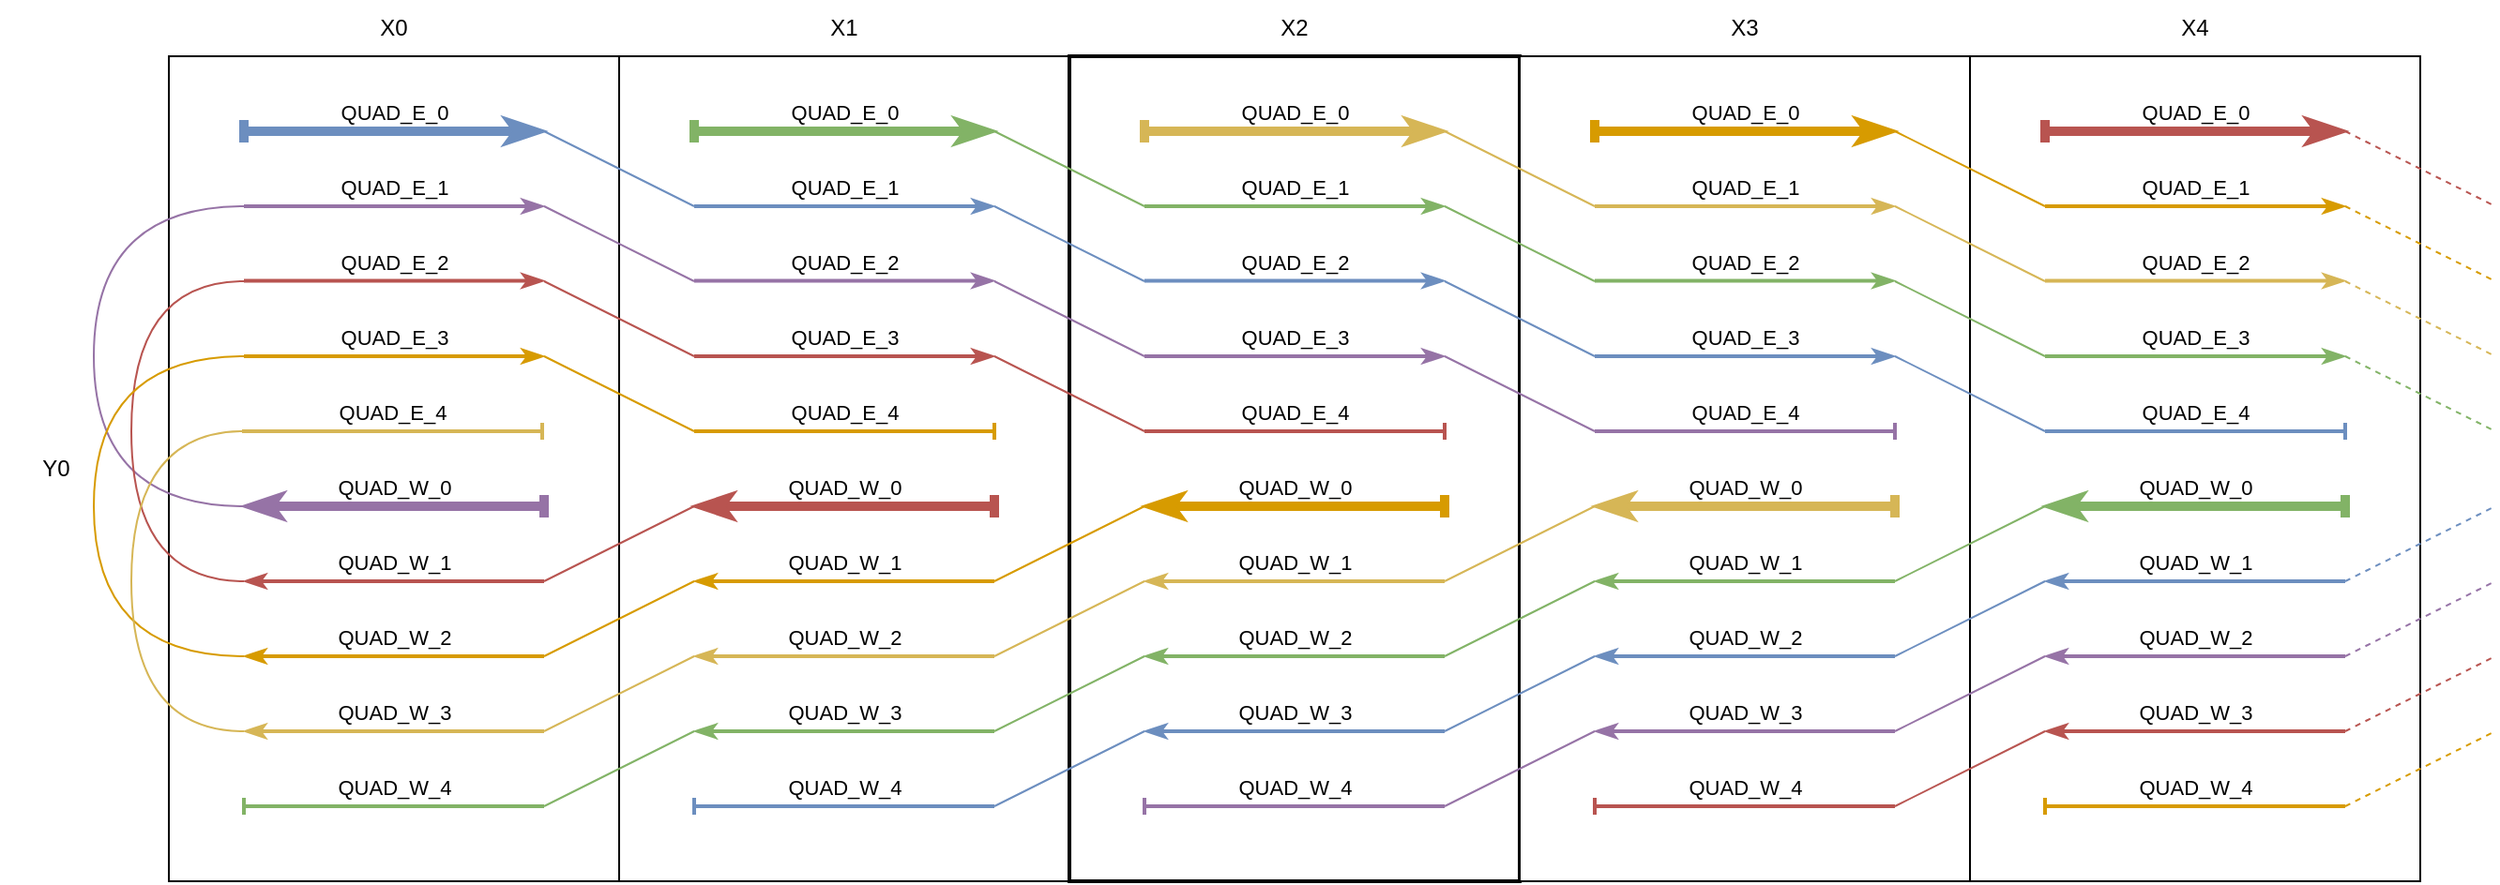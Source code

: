 <mxfile version="27.0.9">
  <diagram name="Page-1" id="c_VZa1kq2EoQ4XZcFBsR">
    <mxGraphModel dx="2277" dy="991" grid="1" gridSize="10" guides="1" tooltips="1" connect="1" arrows="1" fold="1" page="1" pageScale="1" pageWidth="850" pageHeight="1100" math="0" shadow="0">
      <root>
        <mxCell id="0" />
        <mxCell id="1" parent="0" />
        <mxCell id="vzc8XZbFBflK5kjrjfG_-7" value="" style="rounded=0;whiteSpace=wrap;html=1;" vertex="1" parent="1">
          <mxGeometry x="320" y="80" width="240" height="440" as="geometry" />
        </mxCell>
        <mxCell id="vzc8XZbFBflK5kjrjfG_-13" value="" style="rounded=0;whiteSpace=wrap;html=1;strokeWidth=2;" vertex="1" parent="1">
          <mxGeometry x="560" y="80" width="240" height="440" as="geometry" />
        </mxCell>
        <mxCell id="vzc8XZbFBflK5kjrjfG_-14" value="" style="rounded=0;whiteSpace=wrap;html=1;" vertex="1" parent="1">
          <mxGeometry x="800" y="80" width="240" height="440" as="geometry" />
        </mxCell>
        <mxCell id="vzc8XZbFBflK5kjrjfG_-15" value="" style="rounded=0;whiteSpace=wrap;html=1;" vertex="1" parent="1">
          <mxGeometry x="1040" y="80" width="240" height="440" as="geometry" />
        </mxCell>
        <mxCell id="vzc8XZbFBflK5kjrjfG_-5" value="" style="rounded=0;whiteSpace=wrap;html=1;" vertex="1" parent="1">
          <mxGeometry x="80" y="80" width="240" height="440" as="geometry" />
        </mxCell>
        <mxCell id="guAKBY9zXK_D3ZB1R3vA-9" value="&lt;div&gt;QUAD_E_0&lt;/div&gt;" style="endArrow=classicThin;html=1;rounded=0;startArrow=baseDash;startFill=0;strokeWidth=5;endFill=1;fillColor=#dae8fc;strokeColor=#6c8ebf;" parent="1" edge="1">
          <mxGeometry x="0.001" y="10" width="50" height="50" relative="1" as="geometry">
            <mxPoint x="120" y="120" as="sourcePoint" />
            <mxPoint x="280" y="120" as="targetPoint" />
            <mxPoint as="offset" />
          </mxGeometry>
        </mxCell>
        <mxCell id="guAKBY9zXK_D3ZB1R3vA-14" value="&lt;div&gt;QUAD_E_1&lt;/div&gt;" style="endArrow=classicThin;html=1;rounded=0;startArrow=none;startFill=0;endFill=1;fillColor=#e1d5e7;strokeColor=#9673a6;strokeWidth=2;" parent="1" edge="1">
          <mxGeometry x="0.001" y="10" width="50" height="50" relative="1" as="geometry">
            <mxPoint x="120" y="160" as="sourcePoint" />
            <mxPoint x="280" y="160" as="targetPoint" />
            <mxPoint as="offset" />
          </mxGeometry>
        </mxCell>
        <mxCell id="guAKBY9zXK_D3ZB1R3vA-15" value="&lt;div&gt;QUAD_E_2&lt;/div&gt;" style="endArrow=classicThin;html=1;rounded=0;startArrow=none;startFill=0;endFill=1;fillColor=#f8cecc;strokeColor=#b85450;strokeWidth=2;" parent="1" edge="1">
          <mxGeometry y="10" width="50" height="50" relative="1" as="geometry">
            <mxPoint x="120" y="199.76" as="sourcePoint" />
            <mxPoint x="280" y="199.76" as="targetPoint" />
            <mxPoint as="offset" />
          </mxGeometry>
        </mxCell>
        <mxCell id="guAKBY9zXK_D3ZB1R3vA-16" value="&lt;div&gt;QUAD_E_3&lt;/div&gt;" style="endArrow=classicThin;html=1;rounded=0;startArrow=none;startFill=0;endFill=1;fillColor=#ffe6cc;strokeColor=#d79b00;strokeWidth=2;" parent="1" edge="1">
          <mxGeometry y="10" width="50" height="50" relative="1" as="geometry">
            <mxPoint x="120" y="240" as="sourcePoint" />
            <mxPoint x="280" y="240" as="targetPoint" />
            <mxPoint as="offset" />
          </mxGeometry>
        </mxCell>
        <mxCell id="guAKBY9zXK_D3ZB1R3vA-17" value="&lt;div&gt;QUAD_E_4&lt;/div&gt;" style="endArrow=baseDash;html=1;rounded=0;endFill=0;startArrow=none;startFill=0;strokeWidth=2;movable=1;resizable=1;rotatable=1;deletable=1;editable=1;locked=0;connectable=1;fillColor=#fff2cc;strokeColor=#d6b656;" parent="1" edge="1">
          <mxGeometry x="0.001" y="10" width="50" height="50" relative="1" as="geometry">
            <mxPoint x="119" y="280" as="sourcePoint" />
            <mxPoint x="279" y="280" as="targetPoint" />
            <mxPoint as="offset" />
          </mxGeometry>
        </mxCell>
        <mxCell id="guAKBY9zXK_D3ZB1R3vA-19" value="&lt;div&gt;QUAD_E_0&lt;/div&gt;" style="endArrow=classicThin;html=1;rounded=0;startArrow=baseDash;startFill=0;strokeWidth=5;endFill=1;fillColor=#d5e8d4;strokeColor=#82b366;" parent="1" edge="1">
          <mxGeometry x="0.001" y="10" width="50" height="50" relative="1" as="geometry">
            <mxPoint x="360" y="120" as="sourcePoint" />
            <mxPoint x="520" y="120" as="targetPoint" />
            <mxPoint as="offset" />
          </mxGeometry>
        </mxCell>
        <mxCell id="guAKBY9zXK_D3ZB1R3vA-20" value="&lt;div&gt;QUAD_E_1&lt;/div&gt;" style="endArrow=classicThin;html=1;rounded=0;endFill=1;fillColor=#dae8fc;strokeColor=#6c8ebf;strokeWidth=2;" parent="1" edge="1">
          <mxGeometry x="0.001" y="10" width="50" height="50" relative="1" as="geometry">
            <mxPoint x="360" y="160" as="sourcePoint" />
            <mxPoint x="520" y="160" as="targetPoint" />
            <mxPoint as="offset" />
          </mxGeometry>
        </mxCell>
        <mxCell id="guAKBY9zXK_D3ZB1R3vA-21" value="&lt;div&gt;QUAD_E_2&lt;/div&gt;" style="endArrow=classicThin;html=1;rounded=0;endFill=1;fillColor=#e1d5e7;strokeColor=#9673a6;strokeWidth=2;" parent="1" edge="1">
          <mxGeometry y="10" width="50" height="50" relative="1" as="geometry">
            <mxPoint x="360" y="199.76" as="sourcePoint" />
            <mxPoint x="520" y="199.76" as="targetPoint" />
            <mxPoint as="offset" />
          </mxGeometry>
        </mxCell>
        <mxCell id="guAKBY9zXK_D3ZB1R3vA-22" value="&lt;div&gt;QUAD_E_3&lt;/div&gt;" style="endArrow=classicThin;html=1;rounded=0;endFill=1;fillColor=#f8cecc;strokeColor=#b85450;strokeWidth=2;" parent="1" edge="1">
          <mxGeometry y="10" width="50" height="50" relative="1" as="geometry">
            <mxPoint x="360" y="240" as="sourcePoint" />
            <mxPoint x="520" y="240" as="targetPoint" />
            <mxPoint as="offset" />
          </mxGeometry>
        </mxCell>
        <mxCell id="guAKBY9zXK_D3ZB1R3vA-23" value="&lt;div&gt;QUAD_E_4&lt;/div&gt;" style="endArrow=baseDash;html=1;rounded=0;endFill=0;strokeWidth=2;fillColor=#ffe6cc;strokeColor=#d79b00;" parent="1" edge="1">
          <mxGeometry x="0.001" y="10" width="50" height="50" relative="1" as="geometry">
            <mxPoint x="360" y="280" as="sourcePoint" />
            <mxPoint x="520" y="280" as="targetPoint" />
            <mxPoint as="offset" />
          </mxGeometry>
        </mxCell>
        <mxCell id="guAKBY9zXK_D3ZB1R3vA-31" value="&lt;div&gt;QUAD_E_0&lt;/div&gt;" style="endArrow=classicThin;html=1;rounded=0;startArrow=baseDash;startFill=0;strokeWidth=5;endFill=1;fillColor=#fff2cc;strokeColor=#d6b656;" parent="1" edge="1">
          <mxGeometry x="0.001" y="10" width="50" height="50" relative="1" as="geometry">
            <mxPoint x="600" y="120" as="sourcePoint" />
            <mxPoint x="760" y="120" as="targetPoint" />
            <mxPoint as="offset" />
          </mxGeometry>
        </mxCell>
        <mxCell id="guAKBY9zXK_D3ZB1R3vA-32" value="&lt;div&gt;QUAD_E_1&lt;/div&gt;" style="endArrow=classicThin;html=1;rounded=0;endFill=1;fillColor=#d5e8d4;strokeColor=#82b366;strokeWidth=2;" parent="1" edge="1">
          <mxGeometry x="0.001" y="10" width="50" height="50" relative="1" as="geometry">
            <mxPoint x="600" y="160" as="sourcePoint" />
            <mxPoint x="760" y="160" as="targetPoint" />
            <mxPoint as="offset" />
          </mxGeometry>
        </mxCell>
        <mxCell id="guAKBY9zXK_D3ZB1R3vA-33" value="&lt;div&gt;QUAD_E_2&lt;/div&gt;" style="endArrow=classicThin;html=1;rounded=0;endFill=1;fillColor=#dae8fc;strokeColor=#6c8ebf;strokeWidth=2;" parent="1" edge="1">
          <mxGeometry y="10" width="50" height="50" relative="1" as="geometry">
            <mxPoint x="600" y="199.76" as="sourcePoint" />
            <mxPoint x="760" y="199.76" as="targetPoint" />
            <mxPoint as="offset" />
          </mxGeometry>
        </mxCell>
        <mxCell id="guAKBY9zXK_D3ZB1R3vA-34" value="&lt;div&gt;QUAD_E_3&lt;/div&gt;" style="endArrow=classicThin;html=1;rounded=0;endFill=1;fillColor=#e1d5e7;strokeColor=#9673a6;strokeWidth=2;" parent="1" edge="1">
          <mxGeometry y="10" width="50" height="50" relative="1" as="geometry">
            <mxPoint x="600" y="240" as="sourcePoint" />
            <mxPoint x="760" y="240" as="targetPoint" />
            <mxPoint as="offset" />
          </mxGeometry>
        </mxCell>
        <mxCell id="guAKBY9zXK_D3ZB1R3vA-35" value="&lt;div&gt;QUAD_E_4&lt;/div&gt;" style="endArrow=baseDash;html=1;rounded=0;endFill=0;strokeWidth=2;fillColor=#f8cecc;strokeColor=#b85450;" parent="1" edge="1">
          <mxGeometry x="0.001" y="10" width="50" height="50" relative="1" as="geometry">
            <mxPoint x="600" y="280" as="sourcePoint" />
            <mxPoint x="760" y="280" as="targetPoint" />
            <mxPoint as="offset" />
          </mxGeometry>
        </mxCell>
        <mxCell id="guAKBY9zXK_D3ZB1R3vA-37" value="&lt;div&gt;QUAD_E_0&lt;/div&gt;" style="endArrow=classicThin;html=1;rounded=0;startArrow=baseDash;startFill=0;strokeWidth=5;endFill=1;fillColor=#ffe6cc;strokeColor=#d79b00;" parent="1" edge="1">
          <mxGeometry x="0.001" y="10" width="50" height="50" relative="1" as="geometry">
            <mxPoint x="840" y="120" as="sourcePoint" />
            <mxPoint x="1000" y="120" as="targetPoint" />
            <mxPoint as="offset" />
          </mxGeometry>
        </mxCell>
        <mxCell id="guAKBY9zXK_D3ZB1R3vA-38" value="&lt;div&gt;QUAD_E_1&lt;/div&gt;" style="endArrow=classicThin;html=1;rounded=0;endFill=1;fillColor=#fff2cc;strokeColor=#d6b656;strokeWidth=2;" parent="1" edge="1">
          <mxGeometry x="0.001" y="10" width="50" height="50" relative="1" as="geometry">
            <mxPoint x="840" y="160" as="sourcePoint" />
            <mxPoint x="1000" y="160" as="targetPoint" />
            <mxPoint as="offset" />
          </mxGeometry>
        </mxCell>
        <mxCell id="guAKBY9zXK_D3ZB1R3vA-39" value="&lt;div&gt;QUAD_E_2&lt;/div&gt;" style="endArrow=classicThin;html=1;rounded=0;endFill=1;fillColor=#d5e8d4;strokeColor=#82b366;strokeWidth=2;" parent="1" edge="1">
          <mxGeometry y="10" width="50" height="50" relative="1" as="geometry">
            <mxPoint x="840" y="199.76" as="sourcePoint" />
            <mxPoint x="1000" y="199.76" as="targetPoint" />
            <mxPoint as="offset" />
          </mxGeometry>
        </mxCell>
        <mxCell id="guAKBY9zXK_D3ZB1R3vA-40" value="&lt;div&gt;QUAD_E_3&lt;/div&gt;" style="endArrow=classicThin;html=1;rounded=0;endFill=1;fillColor=#dae8fc;strokeColor=#6c8ebf;strokeWidth=2;" parent="1" edge="1">
          <mxGeometry y="10" width="50" height="50" relative="1" as="geometry">
            <mxPoint x="840" y="240" as="sourcePoint" />
            <mxPoint x="1000" y="240" as="targetPoint" />
            <mxPoint as="offset" />
          </mxGeometry>
        </mxCell>
        <mxCell id="guAKBY9zXK_D3ZB1R3vA-41" value="&lt;div&gt;QUAD_E_4&lt;/div&gt;" style="endArrow=baseDash;html=1;rounded=0;endFill=0;strokeWidth=2;fillColor=#e1d5e7;strokeColor=#9673a6;" parent="1" edge="1">
          <mxGeometry x="0.001" y="10" width="50" height="50" relative="1" as="geometry">
            <mxPoint x="840" y="280" as="sourcePoint" />
            <mxPoint x="1000" y="280" as="targetPoint" />
            <mxPoint as="offset" />
          </mxGeometry>
        </mxCell>
        <mxCell id="guAKBY9zXK_D3ZB1R3vA-43" value="&lt;div&gt;QUAD_E_0&lt;/div&gt;" style="endArrow=classicThin;html=1;rounded=0;startArrow=baseDash;startFill=0;strokeWidth=5;endFill=1;fillColor=#f8cecc;strokeColor=#b85450;" parent="1" edge="1">
          <mxGeometry x="0.001" y="10" width="50" height="50" relative="1" as="geometry">
            <mxPoint x="1080" y="120" as="sourcePoint" />
            <mxPoint x="1240" y="120" as="targetPoint" />
            <mxPoint as="offset" />
          </mxGeometry>
        </mxCell>
        <mxCell id="guAKBY9zXK_D3ZB1R3vA-44" value="&lt;div&gt;QUAD_E_1&lt;/div&gt;" style="endArrow=classicThin;html=1;rounded=0;endFill=1;fillColor=#ffe6cc;strokeColor=#d79b00;strokeWidth=2;" parent="1" edge="1">
          <mxGeometry x="0.001" y="10" width="50" height="50" relative="1" as="geometry">
            <mxPoint x="1080" y="160" as="sourcePoint" />
            <mxPoint x="1240" y="160" as="targetPoint" />
            <mxPoint as="offset" />
          </mxGeometry>
        </mxCell>
        <mxCell id="guAKBY9zXK_D3ZB1R3vA-45" value="&lt;div&gt;QUAD_E_2&lt;/div&gt;" style="endArrow=classicThin;html=1;rounded=0;endFill=1;fillColor=#fff2cc;strokeColor=#d6b656;strokeWidth=2;" parent="1" edge="1">
          <mxGeometry y="10" width="50" height="50" relative="1" as="geometry">
            <mxPoint x="1080" y="199.76" as="sourcePoint" />
            <mxPoint x="1240" y="199.76" as="targetPoint" />
            <mxPoint as="offset" />
          </mxGeometry>
        </mxCell>
        <mxCell id="guAKBY9zXK_D3ZB1R3vA-46" value="&lt;div&gt;QUAD_E_3&lt;/div&gt;" style="endArrow=classicThin;html=1;rounded=0;endFill=1;fillColor=#d5e8d4;strokeColor=#82b366;strokeWidth=2;" parent="1" edge="1">
          <mxGeometry y="10" width="50" height="50" relative="1" as="geometry">
            <mxPoint x="1080" y="240" as="sourcePoint" />
            <mxPoint x="1240" y="240" as="targetPoint" />
            <mxPoint as="offset" />
          </mxGeometry>
        </mxCell>
        <mxCell id="guAKBY9zXK_D3ZB1R3vA-47" value="&lt;div&gt;QUAD_E_4&lt;/div&gt;" style="endArrow=baseDash;html=1;rounded=0;endFill=0;strokeWidth=2;fillColor=#dae8fc;strokeColor=#6c8ebf;" parent="1" edge="1">
          <mxGeometry x="0.001" y="10" width="50" height="50" relative="1" as="geometry">
            <mxPoint x="1080" y="280" as="sourcePoint" />
            <mxPoint x="1240" y="280" as="targetPoint" />
            <mxPoint as="offset" />
          </mxGeometry>
        </mxCell>
        <mxCell id="guAKBY9zXK_D3ZB1R3vA-50" value="" style="edgeStyle=none;orthogonalLoop=1;jettySize=auto;html=1;rounded=0;endArrow=none;startFill=0;fillColor=#dae8fc;strokeColor=#6c8ebf;strokeWidth=1;" parent="1" edge="1">
          <mxGeometry width="80" relative="1" as="geometry">
            <mxPoint x="280" y="120" as="sourcePoint" />
            <mxPoint x="360" y="160" as="targetPoint" />
            <Array as="points" />
          </mxGeometry>
        </mxCell>
        <mxCell id="guAKBY9zXK_D3ZB1R3vA-51" value="" style="edgeStyle=none;orthogonalLoop=1;jettySize=auto;html=1;rounded=0;endArrow=none;startFill=0;fillColor=#e1d5e7;strokeColor=#9673a6;strokeWidth=1;" parent="1" edge="1">
          <mxGeometry width="80" relative="1" as="geometry">
            <mxPoint x="280" y="160" as="sourcePoint" />
            <mxPoint x="360" y="200" as="targetPoint" />
            <Array as="points" />
          </mxGeometry>
        </mxCell>
        <mxCell id="guAKBY9zXK_D3ZB1R3vA-52" value="" style="edgeStyle=none;orthogonalLoop=1;jettySize=auto;html=1;rounded=0;endArrow=none;startFill=0;fillColor=#f8cecc;strokeColor=#b85450;strokeWidth=1;" parent="1" edge="1">
          <mxGeometry width="80" relative="1" as="geometry">
            <mxPoint x="280" y="200" as="sourcePoint" />
            <mxPoint x="360" y="240" as="targetPoint" />
            <Array as="points" />
          </mxGeometry>
        </mxCell>
        <mxCell id="guAKBY9zXK_D3ZB1R3vA-53" value="" style="edgeStyle=none;orthogonalLoop=1;jettySize=auto;html=1;rounded=0;endArrow=none;startFill=0;fillColor=#ffe6cc;strokeColor=#d79b00;strokeWidth=1;" parent="1" edge="1">
          <mxGeometry width="80" relative="1" as="geometry">
            <mxPoint x="280" y="240" as="sourcePoint" />
            <mxPoint x="360" y="280" as="targetPoint" />
            <Array as="points" />
          </mxGeometry>
        </mxCell>
        <mxCell id="guAKBY9zXK_D3ZB1R3vA-54" value="" style="edgeStyle=none;orthogonalLoop=1;jettySize=auto;html=1;rounded=0;endArrow=none;startFill=0;fillColor=#d5e8d4;strokeColor=#82b366;strokeWidth=1;" parent="1" edge="1">
          <mxGeometry width="80" relative="1" as="geometry">
            <mxPoint x="520" y="120" as="sourcePoint" />
            <mxPoint x="600" y="160" as="targetPoint" />
            <Array as="points" />
          </mxGeometry>
        </mxCell>
        <mxCell id="guAKBY9zXK_D3ZB1R3vA-55" value="" style="edgeStyle=none;orthogonalLoop=1;jettySize=auto;html=1;rounded=0;endArrow=none;startFill=0;fillColor=#dae8fc;strokeColor=#6c8ebf;strokeWidth=1;" parent="1" edge="1">
          <mxGeometry width="80" relative="1" as="geometry">
            <mxPoint x="520" y="160" as="sourcePoint" />
            <mxPoint x="600" y="200" as="targetPoint" />
            <Array as="points" />
          </mxGeometry>
        </mxCell>
        <mxCell id="guAKBY9zXK_D3ZB1R3vA-56" value="" style="edgeStyle=none;orthogonalLoop=1;jettySize=auto;html=1;rounded=0;endArrow=none;startFill=0;fillColor=#e1d5e7;strokeColor=#9673a6;strokeWidth=1;" parent="1" edge="1">
          <mxGeometry width="80" relative="1" as="geometry">
            <mxPoint x="520" y="200" as="sourcePoint" />
            <mxPoint x="600" y="240" as="targetPoint" />
            <Array as="points" />
          </mxGeometry>
        </mxCell>
        <mxCell id="guAKBY9zXK_D3ZB1R3vA-57" value="" style="edgeStyle=none;orthogonalLoop=1;jettySize=auto;html=1;rounded=0;endArrow=none;startFill=0;fillColor=#f8cecc;strokeColor=#b85450;strokeWidth=1;" parent="1" edge="1">
          <mxGeometry width="80" relative="1" as="geometry">
            <mxPoint x="520" y="240" as="sourcePoint" />
            <mxPoint x="600" y="280" as="targetPoint" />
            <Array as="points" />
          </mxGeometry>
        </mxCell>
        <mxCell id="guAKBY9zXK_D3ZB1R3vA-58" value="" style="edgeStyle=none;orthogonalLoop=1;jettySize=auto;html=1;rounded=0;endArrow=none;startFill=0;fillColor=#fff2cc;strokeColor=#d6b656;strokeWidth=1;" parent="1" edge="1">
          <mxGeometry width="80" relative="1" as="geometry">
            <mxPoint x="760" y="120" as="sourcePoint" />
            <mxPoint x="840" y="160" as="targetPoint" />
            <Array as="points" />
          </mxGeometry>
        </mxCell>
        <mxCell id="guAKBY9zXK_D3ZB1R3vA-59" value="" style="edgeStyle=none;orthogonalLoop=1;jettySize=auto;html=1;rounded=0;endArrow=none;startFill=0;fillColor=#d5e8d4;strokeColor=#82b366;strokeWidth=1;" parent="1" edge="1">
          <mxGeometry width="80" relative="1" as="geometry">
            <mxPoint x="760" y="160" as="sourcePoint" />
            <mxPoint x="840" y="200" as="targetPoint" />
            <Array as="points" />
          </mxGeometry>
        </mxCell>
        <mxCell id="guAKBY9zXK_D3ZB1R3vA-60" value="" style="edgeStyle=none;orthogonalLoop=1;jettySize=auto;html=1;rounded=0;endArrow=none;startFill=0;fillColor=#dae8fc;strokeColor=#6c8ebf;strokeWidth=1;" parent="1" edge="1">
          <mxGeometry width="80" relative="1" as="geometry">
            <mxPoint x="760" y="200" as="sourcePoint" />
            <mxPoint x="840" y="240" as="targetPoint" />
            <Array as="points" />
          </mxGeometry>
        </mxCell>
        <mxCell id="guAKBY9zXK_D3ZB1R3vA-61" value="" style="edgeStyle=none;orthogonalLoop=1;jettySize=auto;html=1;rounded=0;endArrow=none;startFill=0;fillColor=#e1d5e7;strokeColor=#9673a6;strokeWidth=1;" parent="1" edge="1">
          <mxGeometry width="80" relative="1" as="geometry">
            <mxPoint x="760" y="240" as="sourcePoint" />
            <mxPoint x="840" y="280" as="targetPoint" />
            <Array as="points" />
          </mxGeometry>
        </mxCell>
        <mxCell id="guAKBY9zXK_D3ZB1R3vA-62" value="" style="edgeStyle=none;orthogonalLoop=1;jettySize=auto;html=1;rounded=0;endArrow=none;startFill=0;fillColor=#ffe6cc;strokeColor=#d79b00;strokeWidth=1;" parent="1" edge="1">
          <mxGeometry width="80" relative="1" as="geometry">
            <mxPoint x="1000" y="120" as="sourcePoint" />
            <mxPoint x="1080" y="160" as="targetPoint" />
            <Array as="points" />
          </mxGeometry>
        </mxCell>
        <mxCell id="guAKBY9zXK_D3ZB1R3vA-63" value="" style="edgeStyle=none;orthogonalLoop=1;jettySize=auto;html=1;rounded=0;endArrow=none;startFill=0;fillColor=#fff2cc;strokeColor=#d6b656;strokeWidth=1;" parent="1" edge="1">
          <mxGeometry width="80" relative="1" as="geometry">
            <mxPoint x="1000" y="160" as="sourcePoint" />
            <mxPoint x="1080" y="200" as="targetPoint" />
            <Array as="points" />
          </mxGeometry>
        </mxCell>
        <mxCell id="guAKBY9zXK_D3ZB1R3vA-64" value="" style="edgeStyle=none;orthogonalLoop=1;jettySize=auto;html=1;rounded=0;endArrow=none;startFill=0;fillColor=#d5e8d4;strokeColor=#82b366;strokeWidth=1;" parent="1" edge="1">
          <mxGeometry width="80" relative="1" as="geometry">
            <mxPoint x="1000" y="200" as="sourcePoint" />
            <mxPoint x="1080" y="240" as="targetPoint" />
            <Array as="points" />
          </mxGeometry>
        </mxCell>
        <mxCell id="guAKBY9zXK_D3ZB1R3vA-65" value="" style="edgeStyle=none;orthogonalLoop=1;jettySize=auto;html=1;rounded=0;endArrow=none;startFill=0;fillColor=#dae8fc;strokeColor=#6c8ebf;strokeWidth=1;" parent="1" edge="1">
          <mxGeometry width="80" relative="1" as="geometry">
            <mxPoint x="1000" y="240" as="sourcePoint" />
            <mxPoint x="1080" y="280" as="targetPoint" />
            <Array as="points" />
          </mxGeometry>
        </mxCell>
        <mxCell id="guAKBY9zXK_D3ZB1R3vA-66" value="" style="edgeStyle=none;orthogonalLoop=1;jettySize=auto;html=1;rounded=0;endArrow=none;startFill=0;dashed=1;fillColor=#f8cecc;strokeColor=#b85450;strokeWidth=1;" parent="1" edge="1">
          <mxGeometry width="80" relative="1" as="geometry">
            <mxPoint x="1240" y="120" as="sourcePoint" />
            <mxPoint x="1320" y="160" as="targetPoint" />
            <Array as="points" />
          </mxGeometry>
        </mxCell>
        <mxCell id="guAKBY9zXK_D3ZB1R3vA-68" value="" style="edgeStyle=none;orthogonalLoop=1;jettySize=auto;html=1;rounded=0;endArrow=none;startFill=0;dashed=1;fillColor=#fff2cc;strokeColor=#d6b656;strokeWidth=1;" parent="1" edge="1">
          <mxGeometry width="80" relative="1" as="geometry">
            <mxPoint x="1240" y="200" as="sourcePoint" />
            <mxPoint x="1320" y="240" as="targetPoint" />
            <Array as="points" />
          </mxGeometry>
        </mxCell>
        <mxCell id="guAKBY9zXK_D3ZB1R3vA-70" value="" style="edgeStyle=none;orthogonalLoop=1;jettySize=auto;html=1;rounded=0;endArrow=none;startFill=0;dashed=1;fillColor=#ffe6cc;strokeColor=#d79b00;strokeWidth=1;" parent="1" edge="1">
          <mxGeometry width="80" relative="1" as="geometry">
            <mxPoint x="1240" y="160" as="sourcePoint" />
            <mxPoint x="1320" y="200" as="targetPoint" />
            <Array as="points" />
          </mxGeometry>
        </mxCell>
        <mxCell id="guAKBY9zXK_D3ZB1R3vA-71" value="" style="edgeStyle=none;orthogonalLoop=1;jettySize=auto;html=1;rounded=0;endArrow=none;startFill=0;dashed=1;fillColor=#d5e8d4;strokeColor=#82b366;strokeWidth=1;" parent="1" edge="1">
          <mxGeometry width="80" relative="1" as="geometry">
            <mxPoint x="1240" y="240" as="sourcePoint" />
            <mxPoint x="1320" y="280" as="targetPoint" />
            <Array as="points" />
          </mxGeometry>
        </mxCell>
        <mxCell id="guAKBY9zXK_D3ZB1R3vA-73" value="X0" style="text;html=1;align=center;verticalAlign=middle;whiteSpace=wrap;rounded=0;" parent="1" vertex="1">
          <mxGeometry x="170" y="50" width="60" height="30" as="geometry" />
        </mxCell>
        <mxCell id="guAKBY9zXK_D3ZB1R3vA-74" value="X1" style="text;html=1;align=center;verticalAlign=middle;whiteSpace=wrap;rounded=0;" parent="1" vertex="1">
          <mxGeometry x="410" y="50" width="60" height="30" as="geometry" />
        </mxCell>
        <mxCell id="guAKBY9zXK_D3ZB1R3vA-75" value="X2" style="text;html=1;align=center;verticalAlign=middle;whiteSpace=wrap;rounded=0;" parent="1" vertex="1">
          <mxGeometry x="650" y="50" width="60" height="30" as="geometry" />
        </mxCell>
        <mxCell id="guAKBY9zXK_D3ZB1R3vA-76" value="&lt;div&gt;X3&lt;/div&gt;" style="text;html=1;align=center;verticalAlign=middle;whiteSpace=wrap;rounded=0;" parent="1" vertex="1">
          <mxGeometry x="890" y="50" width="60" height="30" as="geometry" />
        </mxCell>
        <mxCell id="guAKBY9zXK_D3ZB1R3vA-77" value="X4" style="text;html=1;align=center;verticalAlign=middle;whiteSpace=wrap;rounded=0;" parent="1" vertex="1">
          <mxGeometry x="1130" y="50" width="60" height="30" as="geometry" />
        </mxCell>
        <mxCell id="guAKBY9zXK_D3ZB1R3vA-78" value="Y0" style="text;html=1;align=center;verticalAlign=middle;whiteSpace=wrap;rounded=0;" parent="1" vertex="1">
          <mxGeometry x="-10" y="285" width="60" height="30" as="geometry" />
        </mxCell>
        <mxCell id="vzc8XZbFBflK5kjrjfG_-61" value="QUAD_W_0" style="endArrow=baseDash;html=1;rounded=0;startArrow=classicThin;startFill=1;strokeWidth=5;endFill=0;fillColor=#d5e8d4;strokeColor=#82b366;" edge="1" parent="1">
          <mxGeometry x="0.001" y="10" width="50" height="50" relative="1" as="geometry">
            <mxPoint x="1080" y="320" as="sourcePoint" />
            <mxPoint x="1240" y="320" as="targetPoint" />
            <mxPoint as="offset" />
          </mxGeometry>
        </mxCell>
        <mxCell id="vzc8XZbFBflK5kjrjfG_-62" value="QUAD_W_1" style="endArrow=none;html=1;rounded=0;startArrow=classicThin;startFill=1;strokeWidth=2;endFill=0;fillColor=#dae8fc;strokeColor=#6c8ebf;" edge="1" parent="1">
          <mxGeometry x="0.001" y="10" width="50" height="50" relative="1" as="geometry">
            <mxPoint x="1080" y="360" as="sourcePoint" />
            <mxPoint x="1240" y="360" as="targetPoint" />
            <mxPoint as="offset" />
          </mxGeometry>
        </mxCell>
        <mxCell id="vzc8XZbFBflK5kjrjfG_-63" value="QUAD_W_2" style="endArrow=none;html=1;rounded=0;startArrow=classicThin;startFill=1;strokeWidth=2;endFill=0;fillColor=#e1d5e7;strokeColor=#9673a6;" edge="1" parent="1">
          <mxGeometry x="0.001" y="10" width="50" height="50" relative="1" as="geometry">
            <mxPoint x="1080" y="400" as="sourcePoint" />
            <mxPoint x="1240" y="400" as="targetPoint" />
            <mxPoint as="offset" />
          </mxGeometry>
        </mxCell>
        <mxCell id="vzc8XZbFBflK5kjrjfG_-64" value="QUAD_W_3" style="endArrow=none;html=1;rounded=0;startArrow=classicThin;startFill=1;strokeWidth=2;endFill=0;fillColor=#f8cecc;strokeColor=#b85450;" edge="1" parent="1">
          <mxGeometry x="0.001" y="10" width="50" height="50" relative="1" as="geometry">
            <mxPoint x="1080" y="440" as="sourcePoint" />
            <mxPoint x="1240" y="440" as="targetPoint" />
            <mxPoint as="offset" />
          </mxGeometry>
        </mxCell>
        <mxCell id="vzc8XZbFBflK5kjrjfG_-65" value="QUAD_W_4" style="endArrow=none;html=1;rounded=0;startArrow=baseDash;startFill=0;strokeWidth=2;endFill=0;fillColor=#ffe6cc;strokeColor=#d79b00;" edge="1" parent="1">
          <mxGeometry x="0.001" y="10" width="50" height="50" relative="1" as="geometry">
            <mxPoint x="1080" y="480" as="sourcePoint" />
            <mxPoint x="1240" y="480" as="targetPoint" />
            <mxPoint as="offset" />
          </mxGeometry>
        </mxCell>
        <mxCell id="vzc8XZbFBflK5kjrjfG_-66" value="QUAD_W_0" style="endArrow=baseDash;html=1;rounded=0;startArrow=classicThin;startFill=1;strokeWidth=5;endFill=0;fillColor=#fff2cc;strokeColor=#d6b656;" edge="1" parent="1">
          <mxGeometry x="0.001" y="10" width="50" height="50" relative="1" as="geometry">
            <mxPoint x="840" y="320" as="sourcePoint" />
            <mxPoint x="1000" y="320" as="targetPoint" />
            <mxPoint as="offset" />
          </mxGeometry>
        </mxCell>
        <mxCell id="vzc8XZbFBflK5kjrjfG_-67" value="QUAD_W_1" style="endArrow=none;html=1;rounded=0;startArrow=classicThin;startFill=1;strokeWidth=2;endFill=0;fillColor=#d5e8d4;strokeColor=#82b366;" edge="1" parent="1">
          <mxGeometry x="0.001" y="10" width="50" height="50" relative="1" as="geometry">
            <mxPoint x="840" y="360" as="sourcePoint" />
            <mxPoint x="1000" y="360" as="targetPoint" />
            <mxPoint as="offset" />
          </mxGeometry>
        </mxCell>
        <mxCell id="vzc8XZbFBflK5kjrjfG_-68" value="QUAD_W_2" style="endArrow=none;html=1;rounded=0;startArrow=classicThin;startFill=1;strokeWidth=2;endFill=0;fillColor=#dae8fc;strokeColor=#6c8ebf;" edge="1" parent="1">
          <mxGeometry x="0.001" y="10" width="50" height="50" relative="1" as="geometry">
            <mxPoint x="840" y="400" as="sourcePoint" />
            <mxPoint x="1000" y="400" as="targetPoint" />
            <mxPoint as="offset" />
          </mxGeometry>
        </mxCell>
        <mxCell id="vzc8XZbFBflK5kjrjfG_-69" value="QUAD_W_3" style="endArrow=none;html=1;rounded=0;startArrow=classicThin;startFill=1;strokeWidth=2;endFill=0;fillColor=#e1d5e7;strokeColor=#9673a6;" edge="1" parent="1">
          <mxGeometry x="0.001" y="10" width="50" height="50" relative="1" as="geometry">
            <mxPoint x="840" y="440" as="sourcePoint" />
            <mxPoint x="1000" y="440" as="targetPoint" />
            <mxPoint as="offset" />
          </mxGeometry>
        </mxCell>
        <mxCell id="vzc8XZbFBflK5kjrjfG_-70" value="QUAD_W_4" style="endArrow=none;html=1;rounded=0;startArrow=baseDash;startFill=0;strokeWidth=2;endFill=0;fillColor=#f8cecc;strokeColor=#b85450;" edge="1" parent="1">
          <mxGeometry x="0.001" y="10" width="50" height="50" relative="1" as="geometry">
            <mxPoint x="840" y="480" as="sourcePoint" />
            <mxPoint x="1000" y="480" as="targetPoint" />
            <mxPoint as="offset" />
          </mxGeometry>
        </mxCell>
        <mxCell id="vzc8XZbFBflK5kjrjfG_-71" value="QUAD_W_0" style="endArrow=baseDash;html=1;rounded=0;startArrow=classicThin;startFill=1;strokeWidth=5;endFill=0;fillColor=#ffe6cc;strokeColor=#d79b00;" edge="1" parent="1">
          <mxGeometry x="0.001" y="10" width="50" height="50" relative="1" as="geometry">
            <mxPoint x="600" y="320" as="sourcePoint" />
            <mxPoint x="760" y="320" as="targetPoint" />
            <mxPoint as="offset" />
          </mxGeometry>
        </mxCell>
        <mxCell id="vzc8XZbFBflK5kjrjfG_-72" value="QUAD_W_1" style="endArrow=none;html=1;rounded=0;startArrow=classicThin;startFill=1;strokeWidth=2;endFill=0;fillColor=#fff2cc;strokeColor=#d6b656;" edge="1" parent="1">
          <mxGeometry x="0.001" y="10" width="50" height="50" relative="1" as="geometry">
            <mxPoint x="600" y="360" as="sourcePoint" />
            <mxPoint x="760" y="360" as="targetPoint" />
            <mxPoint as="offset" />
          </mxGeometry>
        </mxCell>
        <mxCell id="vzc8XZbFBflK5kjrjfG_-73" value="QUAD_W_2" style="endArrow=none;html=1;rounded=0;startArrow=classicThin;startFill=1;strokeWidth=2;endFill=0;fillColor=#d5e8d4;strokeColor=#82b366;" edge="1" parent="1">
          <mxGeometry x="0.001" y="10" width="50" height="50" relative="1" as="geometry">
            <mxPoint x="600" y="400" as="sourcePoint" />
            <mxPoint x="760" y="400" as="targetPoint" />
            <mxPoint as="offset" />
          </mxGeometry>
        </mxCell>
        <mxCell id="vzc8XZbFBflK5kjrjfG_-74" value="QUAD_W_3" style="endArrow=none;html=1;rounded=0;startArrow=classicThin;startFill=1;strokeWidth=2;endFill=0;fillColor=#dae8fc;strokeColor=#6c8ebf;" edge="1" parent="1">
          <mxGeometry x="0.001" y="10" width="50" height="50" relative="1" as="geometry">
            <mxPoint x="600" y="440" as="sourcePoint" />
            <mxPoint x="760" y="440" as="targetPoint" />
            <mxPoint as="offset" />
          </mxGeometry>
        </mxCell>
        <mxCell id="vzc8XZbFBflK5kjrjfG_-75" value="QUAD_W_4" style="endArrow=none;html=1;rounded=0;startArrow=baseDash;startFill=0;strokeWidth=2;endFill=0;fillColor=#e1d5e7;strokeColor=#9673a6;" edge="1" parent="1">
          <mxGeometry x="0.001" y="10" width="50" height="50" relative="1" as="geometry">
            <mxPoint x="600" y="480" as="sourcePoint" />
            <mxPoint x="760" y="480" as="targetPoint" />
            <mxPoint as="offset" />
          </mxGeometry>
        </mxCell>
        <mxCell id="vzc8XZbFBflK5kjrjfG_-76" value="QUAD_W_0" style="endArrow=baseDash;html=1;rounded=0;startArrow=classicThin;startFill=1;strokeWidth=5;endFill=0;fillColor=#f8cecc;strokeColor=#b85450;" edge="1" parent="1">
          <mxGeometry x="0.001" y="10" width="50" height="50" relative="1" as="geometry">
            <mxPoint x="360" y="320" as="sourcePoint" />
            <mxPoint x="520" y="320" as="targetPoint" />
            <mxPoint as="offset" />
          </mxGeometry>
        </mxCell>
        <mxCell id="vzc8XZbFBflK5kjrjfG_-77" value="QUAD_W_1" style="endArrow=none;html=1;rounded=0;startArrow=classicThin;startFill=1;strokeWidth=2;endFill=0;fillColor=#ffe6cc;strokeColor=#d79b00;" edge="1" parent="1">
          <mxGeometry x="0.001" y="10" width="50" height="50" relative="1" as="geometry">
            <mxPoint x="360" y="360" as="sourcePoint" />
            <mxPoint x="520" y="360" as="targetPoint" />
            <mxPoint as="offset" />
          </mxGeometry>
        </mxCell>
        <mxCell id="vzc8XZbFBflK5kjrjfG_-78" value="QUAD_W_2" style="endArrow=none;html=1;rounded=0;startArrow=classicThin;startFill=1;strokeWidth=2;endFill=0;fillColor=#fff2cc;strokeColor=#d6b656;" edge="1" parent="1">
          <mxGeometry x="0.001" y="10" width="50" height="50" relative="1" as="geometry">
            <mxPoint x="360" y="400" as="sourcePoint" />
            <mxPoint x="520" y="400" as="targetPoint" />
            <mxPoint as="offset" />
          </mxGeometry>
        </mxCell>
        <mxCell id="vzc8XZbFBflK5kjrjfG_-79" value="QUAD_W_3" style="endArrow=none;html=1;rounded=0;startArrow=classicThin;startFill=1;strokeWidth=2;endFill=0;fillColor=#d5e8d4;strokeColor=#82b366;" edge="1" parent="1">
          <mxGeometry x="0.001" y="10" width="50" height="50" relative="1" as="geometry">
            <mxPoint x="360" y="440" as="sourcePoint" />
            <mxPoint x="520" y="440" as="targetPoint" />
            <mxPoint as="offset" />
          </mxGeometry>
        </mxCell>
        <mxCell id="vzc8XZbFBflK5kjrjfG_-80" value="QUAD_W_4" style="endArrow=none;html=1;rounded=0;startArrow=baseDash;startFill=0;strokeWidth=2;endFill=0;fillColor=#dae8fc;strokeColor=#6c8ebf;" edge="1" parent="1">
          <mxGeometry x="0.001" y="10" width="50" height="50" relative="1" as="geometry">
            <mxPoint x="360" y="480" as="sourcePoint" />
            <mxPoint x="520" y="480" as="targetPoint" />
            <mxPoint as="offset" />
          </mxGeometry>
        </mxCell>
        <mxCell id="vzc8XZbFBflK5kjrjfG_-81" value="QUAD_W_0" style="endArrow=baseDash;html=1;rounded=0;startArrow=classicThin;startFill=1;strokeWidth=5;endFill=0;fillColor=#e1d5e7;strokeColor=#9673a6;" edge="1" parent="1">
          <mxGeometry x="0.001" y="10" width="50" height="50" relative="1" as="geometry">
            <mxPoint x="120" y="320" as="sourcePoint" />
            <mxPoint x="280" y="320" as="targetPoint" />
            <mxPoint as="offset" />
          </mxGeometry>
        </mxCell>
        <mxCell id="vzc8XZbFBflK5kjrjfG_-82" value="QUAD_W_1" style="endArrow=none;html=1;rounded=0;startArrow=classicThin;startFill=1;strokeWidth=2;endFill=0;fillColor=#f8cecc;strokeColor=#b85450;" edge="1" parent="1">
          <mxGeometry x="0.001" y="10" width="50" height="50" relative="1" as="geometry">
            <mxPoint x="120" y="360" as="sourcePoint" />
            <mxPoint x="280" y="360" as="targetPoint" />
            <mxPoint as="offset" />
          </mxGeometry>
        </mxCell>
        <mxCell id="vzc8XZbFBflK5kjrjfG_-83" value="QUAD_W_2" style="endArrow=none;html=1;rounded=0;startArrow=classicThin;startFill=1;strokeWidth=2;endFill=0;fillColor=#ffe6cc;strokeColor=#d79b00;" edge="1" parent="1">
          <mxGeometry x="0.001" y="10" width="50" height="50" relative="1" as="geometry">
            <mxPoint x="120" y="400" as="sourcePoint" />
            <mxPoint x="280" y="400" as="targetPoint" />
            <mxPoint as="offset" />
          </mxGeometry>
        </mxCell>
        <mxCell id="vzc8XZbFBflK5kjrjfG_-84" value="QUAD_W_3" style="endArrow=none;html=1;rounded=0;startArrow=classicThin;startFill=1;strokeWidth=2;endFill=0;fillColor=#fff2cc;strokeColor=#d6b656;" edge="1" parent="1">
          <mxGeometry x="0.001" y="10" width="50" height="50" relative="1" as="geometry">
            <mxPoint x="120" y="440" as="sourcePoint" />
            <mxPoint x="280" y="440" as="targetPoint" />
            <mxPoint as="offset" />
          </mxGeometry>
        </mxCell>
        <mxCell id="vzc8XZbFBflK5kjrjfG_-85" value="QUAD_W_4" style="endArrow=none;html=1;rounded=0;startArrow=baseDash;startFill=0;strokeWidth=2;endFill=0;fillColor=#d5e8d4;strokeColor=#82b366;" edge="1" parent="1">
          <mxGeometry x="0.001" y="10" width="50" height="50" relative="1" as="geometry">
            <mxPoint x="120" y="480" as="sourcePoint" />
            <mxPoint x="280" y="480" as="targetPoint" />
            <mxPoint as="offset" />
          </mxGeometry>
        </mxCell>
        <mxCell id="vzc8XZbFBflK5kjrjfG_-86" value="" style="endArrow=none;html=1;rounded=0;fillColor=#d5e8d4;strokeColor=#82b366;strokeWidth=1;" edge="1" parent="1">
          <mxGeometry width="50" height="50" relative="1" as="geometry">
            <mxPoint x="1000" y="360" as="sourcePoint" />
            <mxPoint x="1080" y="320" as="targetPoint" />
          </mxGeometry>
        </mxCell>
        <mxCell id="vzc8XZbFBflK5kjrjfG_-87" value="" style="endArrow=none;html=1;rounded=0;fillColor=#dae8fc;strokeColor=#6c8ebf;strokeWidth=1;" edge="1" parent="1">
          <mxGeometry width="50" height="50" relative="1" as="geometry">
            <mxPoint x="1000" y="400" as="sourcePoint" />
            <mxPoint x="1080" y="360" as="targetPoint" />
          </mxGeometry>
        </mxCell>
        <mxCell id="vzc8XZbFBflK5kjrjfG_-88" value="" style="endArrow=none;html=1;rounded=0;fillColor=#e1d5e7;strokeColor=#9673a6;strokeWidth=1;" edge="1" parent="1">
          <mxGeometry width="50" height="50" relative="1" as="geometry">
            <mxPoint x="1000" y="440" as="sourcePoint" />
            <mxPoint x="1080" y="400" as="targetPoint" />
          </mxGeometry>
        </mxCell>
        <mxCell id="vzc8XZbFBflK5kjrjfG_-89" value="" style="endArrow=none;html=1;rounded=0;fillColor=#f8cecc;strokeColor=#b85450;strokeWidth=1;" edge="1" parent="1">
          <mxGeometry width="50" height="50" relative="1" as="geometry">
            <mxPoint x="1000" y="480" as="sourcePoint" />
            <mxPoint x="1080" y="440" as="targetPoint" />
          </mxGeometry>
        </mxCell>
        <mxCell id="vzc8XZbFBflK5kjrjfG_-95" value="" style="endArrow=none;html=1;rounded=0;fillColor=#fff2cc;strokeColor=#d6b656;strokeWidth=1;" edge="1" parent="1">
          <mxGeometry width="50" height="50" relative="1" as="geometry">
            <mxPoint x="760" y="360" as="sourcePoint" />
            <mxPoint x="840" y="320" as="targetPoint" />
          </mxGeometry>
        </mxCell>
        <mxCell id="vzc8XZbFBflK5kjrjfG_-96" value="" style="endArrow=none;html=1;rounded=0;fillColor=#d5e8d4;strokeColor=#82b366;strokeWidth=1;" edge="1" parent="1">
          <mxGeometry width="50" height="50" relative="1" as="geometry">
            <mxPoint x="760" y="400" as="sourcePoint" />
            <mxPoint x="840" y="360" as="targetPoint" />
          </mxGeometry>
        </mxCell>
        <mxCell id="vzc8XZbFBflK5kjrjfG_-97" value="" style="endArrow=none;html=1;rounded=0;fillColor=#dae8fc;strokeColor=#6c8ebf;strokeWidth=1;" edge="1" parent="1">
          <mxGeometry width="50" height="50" relative="1" as="geometry">
            <mxPoint x="760" y="440" as="sourcePoint" />
            <mxPoint x="840" y="400" as="targetPoint" />
          </mxGeometry>
        </mxCell>
        <mxCell id="vzc8XZbFBflK5kjrjfG_-98" value="" style="endArrow=none;html=1;rounded=0;fillColor=#e1d5e7;strokeColor=#9673a6;strokeWidth=1;" edge="1" parent="1">
          <mxGeometry width="50" height="50" relative="1" as="geometry">
            <mxPoint x="760" y="480" as="sourcePoint" />
            <mxPoint x="840" y="440" as="targetPoint" />
          </mxGeometry>
        </mxCell>
        <mxCell id="vzc8XZbFBflK5kjrjfG_-99" value="" style="endArrow=none;html=1;rounded=0;fillColor=#ffe6cc;strokeColor=#d79b00;strokeWidth=1;" edge="1" parent="1">
          <mxGeometry width="50" height="50" relative="1" as="geometry">
            <mxPoint x="520" y="360" as="sourcePoint" />
            <mxPoint x="600" y="320" as="targetPoint" />
          </mxGeometry>
        </mxCell>
        <mxCell id="vzc8XZbFBflK5kjrjfG_-100" value="" style="endArrow=none;html=1;rounded=0;fillColor=#fff2cc;strokeColor=#d6b656;strokeWidth=1;" edge="1" parent="1">
          <mxGeometry width="50" height="50" relative="1" as="geometry">
            <mxPoint x="520" y="400" as="sourcePoint" />
            <mxPoint x="600" y="360" as="targetPoint" />
          </mxGeometry>
        </mxCell>
        <mxCell id="vzc8XZbFBflK5kjrjfG_-101" value="" style="endArrow=none;html=1;rounded=0;fillColor=#d5e8d4;strokeColor=#82b366;strokeWidth=1;" edge="1" parent="1">
          <mxGeometry width="50" height="50" relative="1" as="geometry">
            <mxPoint x="520" y="440" as="sourcePoint" />
            <mxPoint x="600" y="400" as="targetPoint" />
          </mxGeometry>
        </mxCell>
        <mxCell id="vzc8XZbFBflK5kjrjfG_-102" value="" style="endArrow=none;html=1;rounded=0;fillColor=#dae8fc;strokeColor=#6c8ebf;strokeWidth=1;" edge="1" parent="1">
          <mxGeometry width="50" height="50" relative="1" as="geometry">
            <mxPoint x="520" y="480" as="sourcePoint" />
            <mxPoint x="600" y="440" as="targetPoint" />
          </mxGeometry>
        </mxCell>
        <mxCell id="vzc8XZbFBflK5kjrjfG_-103" value="" style="endArrow=none;html=1;rounded=0;fillColor=#f8cecc;strokeColor=#b85450;strokeWidth=1;" edge="1" parent="1">
          <mxGeometry width="50" height="50" relative="1" as="geometry">
            <mxPoint x="280" y="360" as="sourcePoint" />
            <mxPoint x="360" y="320" as="targetPoint" />
          </mxGeometry>
        </mxCell>
        <mxCell id="vzc8XZbFBflK5kjrjfG_-104" value="" style="endArrow=none;html=1;rounded=0;fillColor=#ffe6cc;strokeColor=#d79b00;strokeWidth=1;" edge="1" parent="1">
          <mxGeometry width="50" height="50" relative="1" as="geometry">
            <mxPoint x="280" y="400" as="sourcePoint" />
            <mxPoint x="360" y="360" as="targetPoint" />
          </mxGeometry>
        </mxCell>
        <mxCell id="vzc8XZbFBflK5kjrjfG_-105" value="" style="endArrow=none;html=1;rounded=0;fillColor=#fff2cc;strokeColor=#d6b656;strokeWidth=1;" edge="1" parent="1">
          <mxGeometry width="50" height="50" relative="1" as="geometry">
            <mxPoint x="280" y="440" as="sourcePoint" />
            <mxPoint x="360" y="400" as="targetPoint" />
          </mxGeometry>
        </mxCell>
        <mxCell id="vzc8XZbFBflK5kjrjfG_-106" value="" style="endArrow=none;html=1;rounded=0;fillColor=#d5e8d4;strokeColor=#82b366;strokeWidth=1;" edge="1" parent="1">
          <mxGeometry width="50" height="50" relative="1" as="geometry">
            <mxPoint x="280" y="480" as="sourcePoint" />
            <mxPoint x="360" y="440" as="targetPoint" />
          </mxGeometry>
        </mxCell>
        <mxCell id="vzc8XZbFBflK5kjrjfG_-107" value="" style="endArrow=none;html=1;rounded=0;dashed=1;fillColor=#dae8fc;strokeColor=#6c8ebf;strokeWidth=1;" edge="1" parent="1">
          <mxGeometry width="50" height="50" relative="1" as="geometry">
            <mxPoint x="1240" y="360" as="sourcePoint" />
            <mxPoint x="1320" y="320" as="targetPoint" />
          </mxGeometry>
        </mxCell>
        <mxCell id="vzc8XZbFBflK5kjrjfG_-108" value="" style="endArrow=none;html=1;rounded=0;dashed=1;fillColor=#e1d5e7;strokeColor=#9673a6;strokeWidth=1;" edge="1" parent="1">
          <mxGeometry width="50" height="50" relative="1" as="geometry">
            <mxPoint x="1240" y="400" as="sourcePoint" />
            <mxPoint x="1320" y="360" as="targetPoint" />
          </mxGeometry>
        </mxCell>
        <mxCell id="vzc8XZbFBflK5kjrjfG_-109" value="" style="endArrow=none;html=1;rounded=0;dashed=1;fillColor=#f8cecc;strokeColor=#b85450;strokeWidth=1;" edge="1" parent="1">
          <mxGeometry width="50" height="50" relative="1" as="geometry">
            <mxPoint x="1240" y="440" as="sourcePoint" />
            <mxPoint x="1320" y="400" as="targetPoint" />
          </mxGeometry>
        </mxCell>
        <mxCell id="vzc8XZbFBflK5kjrjfG_-110" value="" style="endArrow=none;html=1;rounded=0;dashed=1;fillColor=#ffe6cc;strokeColor=#d79b00;strokeWidth=1;" edge="1" parent="1">
          <mxGeometry width="50" height="50" relative="1" as="geometry">
            <mxPoint x="1240" y="480" as="sourcePoint" />
            <mxPoint x="1320" y="440" as="targetPoint" />
          </mxGeometry>
        </mxCell>
        <mxCell id="vzc8XZbFBflK5kjrjfG_-113" value="" style="curved=1;endArrow=none;html=1;rounded=0;startFill=0;fillColor=#e1d5e7;strokeColor=#9673a6;strokeWidth=1;" edge="1" parent="1">
          <mxGeometry width="50" height="50" relative="1" as="geometry">
            <mxPoint x="120" y="320" as="sourcePoint" />
            <mxPoint x="120" y="160" as="targetPoint" />
            <Array as="points">
              <mxPoint x="40" y="320" />
              <mxPoint x="40" y="160" />
            </Array>
          </mxGeometry>
        </mxCell>
        <mxCell id="vzc8XZbFBflK5kjrjfG_-117" value="" style="curved=1;endArrow=none;html=1;rounded=0;startFill=0;fillColor=#f8cecc;strokeColor=#b85450;strokeWidth=1;" edge="1" parent="1">
          <mxGeometry width="50" height="50" relative="1" as="geometry">
            <mxPoint x="120" y="360" as="sourcePoint" />
            <mxPoint x="120" y="200" as="targetPoint" />
            <Array as="points">
              <mxPoint x="60" y="360" />
              <mxPoint x="60" y="200" />
            </Array>
          </mxGeometry>
        </mxCell>
        <mxCell id="vzc8XZbFBflK5kjrjfG_-118" value="" style="curved=1;endArrow=none;html=1;rounded=0;startFill=0;fillColor=#ffe6cc;strokeColor=#d79b00;strokeWidth=1;" edge="1" parent="1">
          <mxGeometry width="50" height="50" relative="1" as="geometry">
            <mxPoint x="120" y="400" as="sourcePoint" />
            <mxPoint x="120" y="240" as="targetPoint" />
            <Array as="points">
              <mxPoint x="40" y="400" />
              <mxPoint x="40" y="240" />
            </Array>
          </mxGeometry>
        </mxCell>
        <mxCell id="vzc8XZbFBflK5kjrjfG_-120" value="" style="curved=1;endArrow=none;html=1;rounded=0;startFill=0;fillColor=#fff2cc;strokeColor=#d6b656;strokeWidth=1;" edge="1" parent="1">
          <mxGeometry width="50" height="50" relative="1" as="geometry">
            <mxPoint x="120" y="440" as="sourcePoint" />
            <mxPoint x="120" y="280" as="targetPoint" />
            <Array as="points">
              <mxPoint x="60" y="440" />
              <mxPoint x="60" y="280" />
            </Array>
          </mxGeometry>
        </mxCell>
      </root>
    </mxGraphModel>
  </diagram>
</mxfile>
